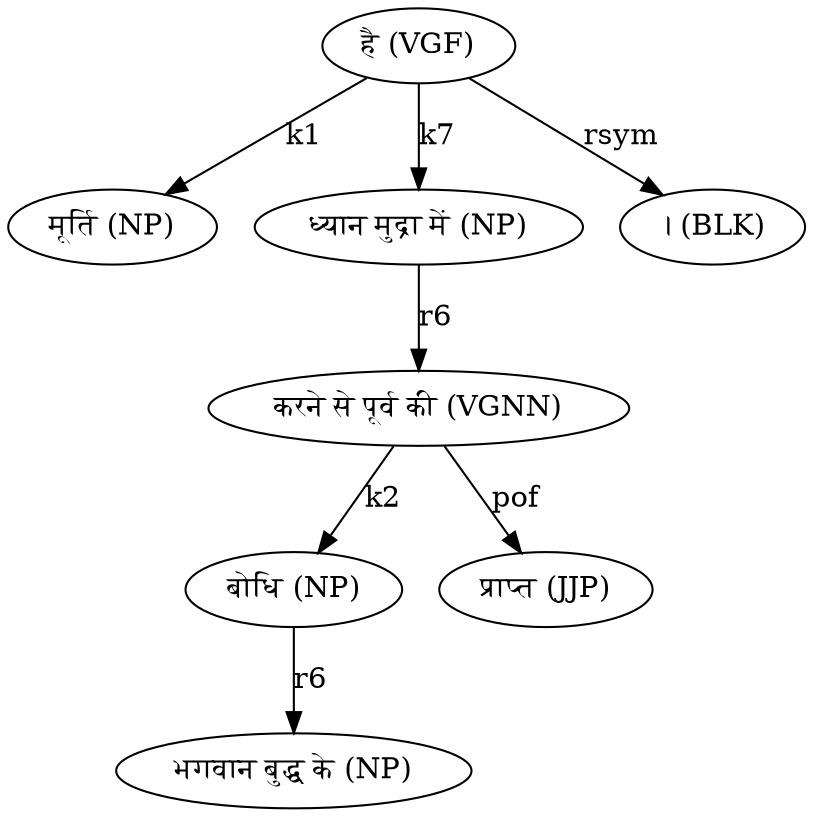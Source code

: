 digraph {
	NP [label="मूर्ति (NP)"]
	NP2 [label="भगवान बुद्ध के (NP)"]
	NP3 [label="बोधि (NP)"]
	JJP [label="प्राप्‍त (JJP)"]
	VGNN [label="करने से पूर्व की (VGNN)"]
	NP4 [label="ध्‍यान मुद्रा में (NP)"]
	VGF [label="है (VGF)"]
	BLK [label="। (BLK)"]
	VGF -> NP [label="k1"]
	NP3 -> NP2 [label="r6"]
	VGNN -> NP3 [label="k2"]
	VGNN -> JJP [label="pof"]
	NP4 -> VGNN [label="r6"]
	VGF -> NP4 [label="k7"]
	VGF -> BLK [label="rsym"]
}
